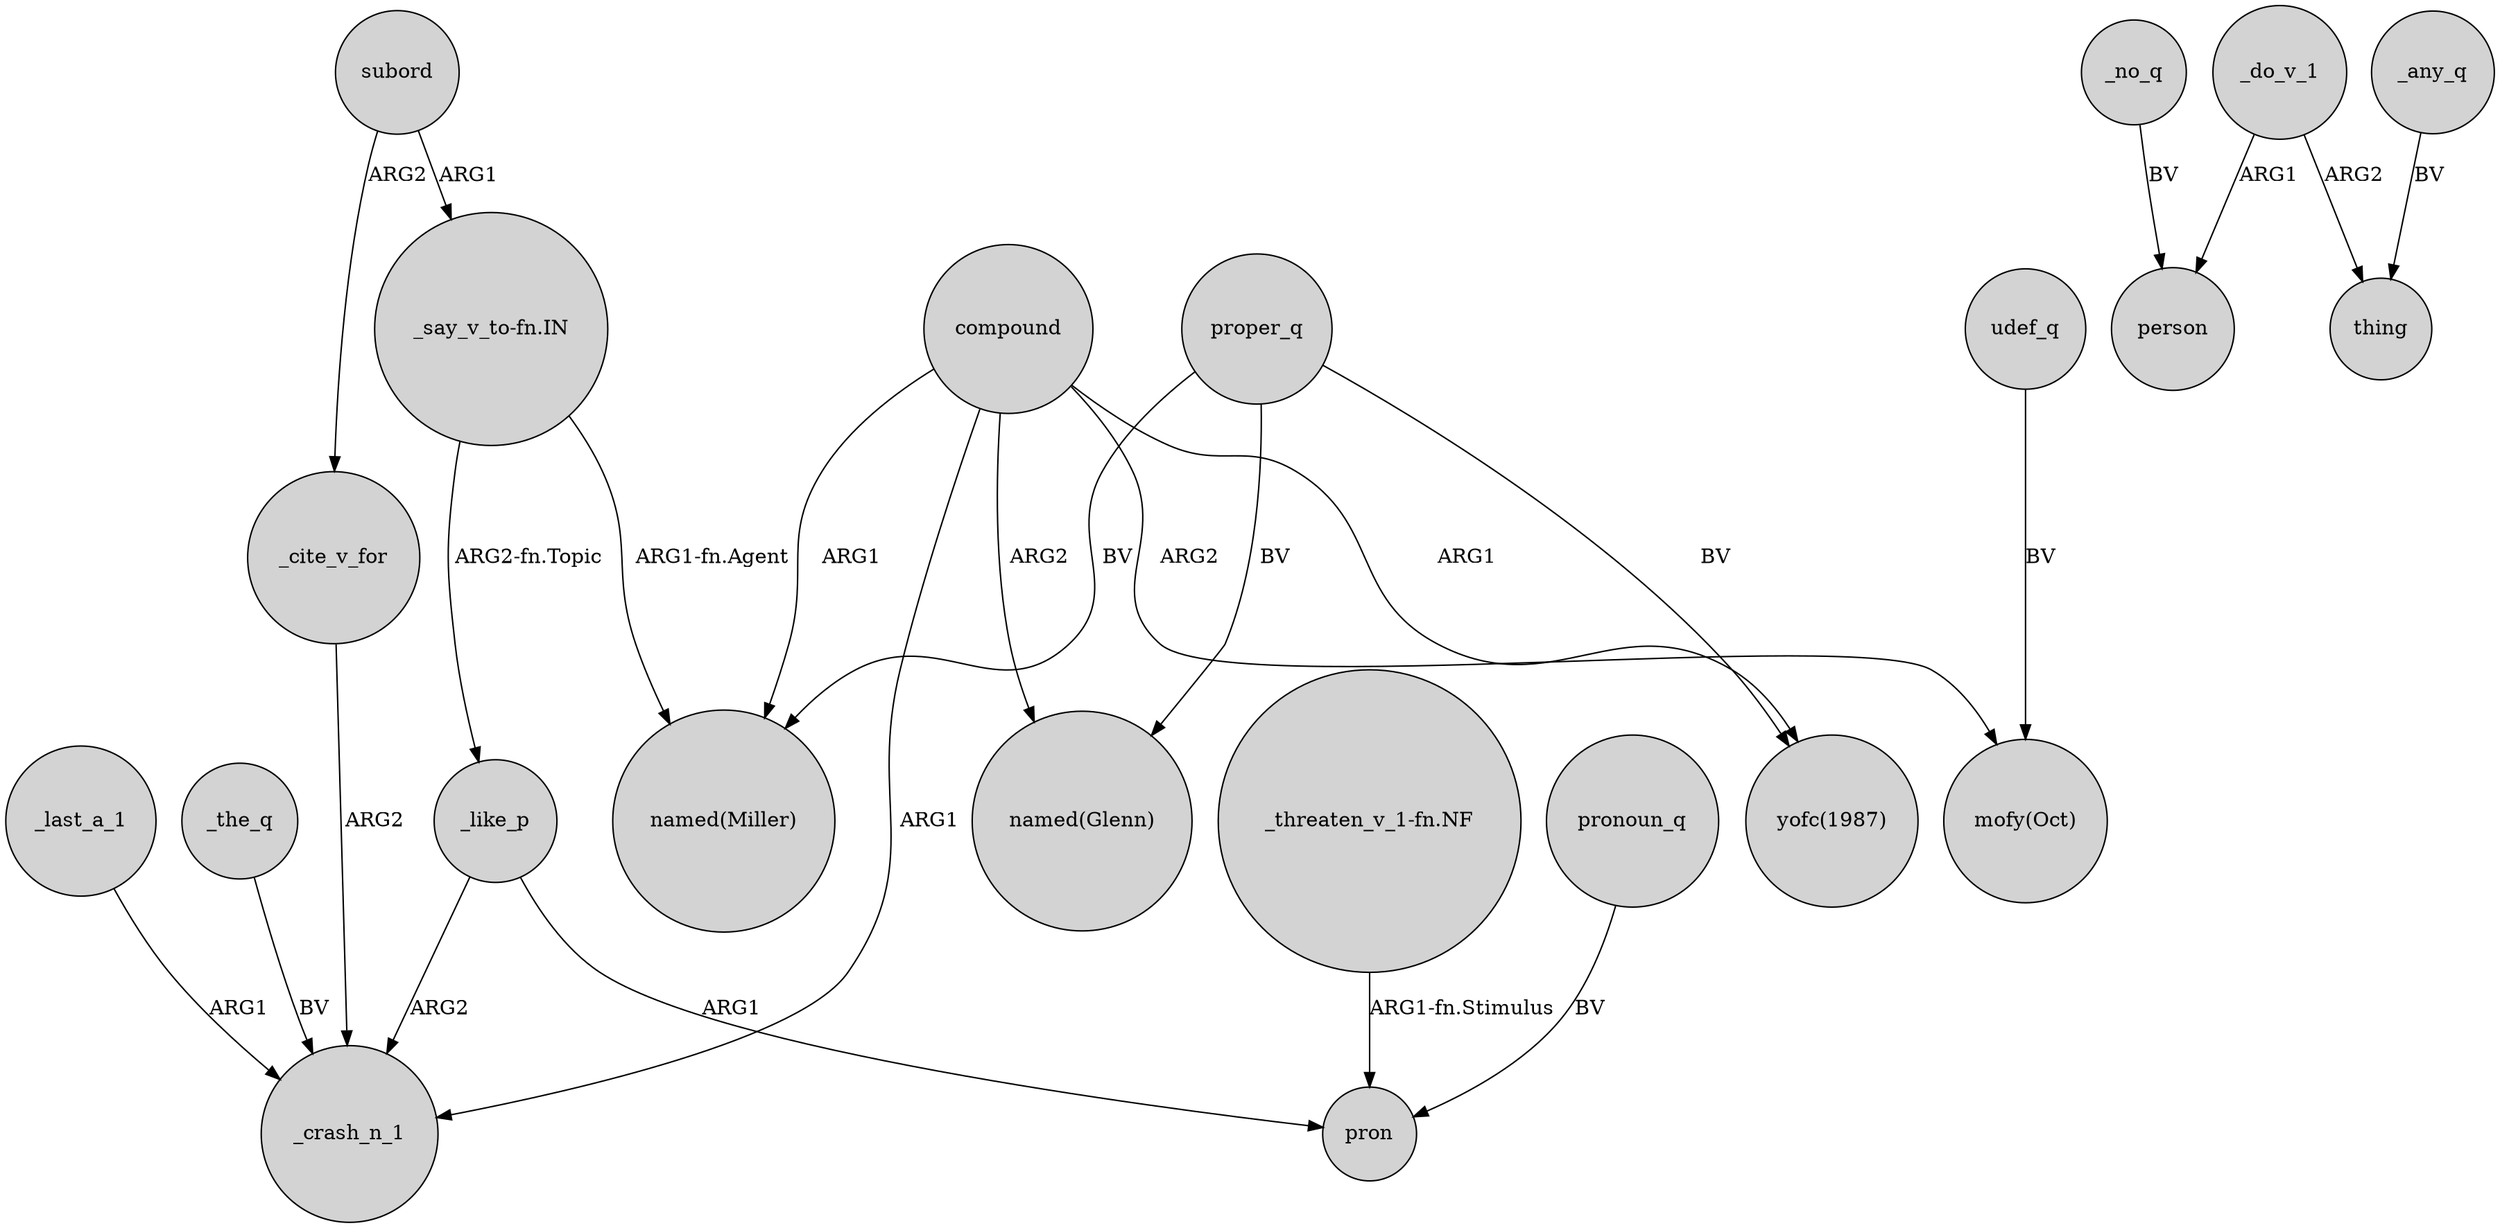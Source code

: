digraph {
	node [shape=circle style=filled]
	_cite_v_for -> _crash_n_1 [label=ARG2]
	"_say_v_to-fn.IN" -> "named(Miller)" [label="ARG1-fn.Agent"]
	udef_q -> "mofy(Oct)" [label=BV]
	subord -> _cite_v_for [label=ARG2]
	compound -> _crash_n_1 [label=ARG1]
	subord -> "_say_v_to-fn.IN" [label=ARG1]
	compound -> "named(Glenn)" [label=ARG2]
	_like_p -> pron [label=ARG1]
	"_say_v_to-fn.IN" -> _like_p [label="ARG2-fn.Topic"]
	_last_a_1 -> _crash_n_1 [label=ARG1]
	pronoun_q -> pron [label=BV]
	_do_v_1 -> person [label=ARG1]
	"_threaten_v_1-fn.NF" -> pron [label="ARG1-fn.Stimulus"]
	compound -> "named(Miller)" [label=ARG1]
	_no_q -> person [label=BV]
	proper_q -> "yofc(1987)" [label=BV]
	compound -> "yofc(1987)" [label=ARG1]
	compound -> "mofy(Oct)" [label=ARG2]
	proper_q -> "named(Miller)" [label=BV]
	_do_v_1 -> thing [label=ARG2]
	_the_q -> _crash_n_1 [label=BV]
	_like_p -> _crash_n_1 [label=ARG2]
	proper_q -> "named(Glenn)" [label=BV]
	_any_q -> thing [label=BV]
}
